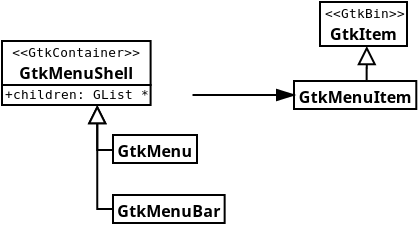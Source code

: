 <?xml version="1.0"?>
<dia:diagram xmlns:dia="http://www.lysator.liu.se/~alla/dia/">
  <dia:layer name="Background" visible="true">
    <dia:group>
      <dia:group>
        <dia:object type="UML - Class" version="0" id="O0">
          <dia:attribute name="obj_pos">
            <dia:point val="17.25,1.6"/>
          </dia:attribute>
          <dia:attribute name="obj_bb">
            <dia:rectangle val="17.2,1.55;21.978,3.85"/>
          </dia:attribute>
          <dia:attribute name="elem_corner">
            <dia:point val="17.25,1.6"/>
          </dia:attribute>
          <dia:attribute name="elem_width">
            <dia:real val="4.678"/>
          </dia:attribute>
          <dia:attribute name="elem_height">
            <dia:real val="2.2"/>
          </dia:attribute>
          <dia:attribute name="name">
            <dia:string>#GtkItem#</dia:string>
          </dia:attribute>
          <dia:attribute name="stereotype">
            <dia:string>#GtkBin#</dia:string>
          </dia:attribute>
          <dia:attribute name="abstract">
            <dia:boolean val="false"/>
          </dia:attribute>
          <dia:attribute name="suppress_attributes">
            <dia:boolean val="false"/>
          </dia:attribute>
          <dia:attribute name="suppress_operations">
            <dia:boolean val="false"/>
          </dia:attribute>
          <dia:attribute name="visible_attributes">
            <dia:boolean val="false"/>
          </dia:attribute>
          <dia:attribute name="visible_operations">
            <dia:boolean val="false"/>
          </dia:attribute>
          <dia:attribute name="attributes"/>
          <dia:attribute name="operations"/>
          <dia:attribute name="template">
            <dia:boolean val="false"/>
          </dia:attribute>
          <dia:attribute name="templates"/>
        </dia:object>
        <dia:object type="UML - Class" version="0" id="O1">
          <dia:attribute name="obj_pos">
            <dia:point val="15.95,5.55"/>
          </dia:attribute>
          <dia:attribute name="obj_bb">
            <dia:rectangle val="15.9,5.5;23.264,7"/>
          </dia:attribute>
          <dia:attribute name="elem_corner">
            <dia:point val="15.95,5.55"/>
          </dia:attribute>
          <dia:attribute name="elem_width">
            <dia:real val="7.264"/>
          </dia:attribute>
          <dia:attribute name="elem_height">
            <dia:real val="1.4"/>
          </dia:attribute>
          <dia:attribute name="name">
            <dia:string>#GtkMenuItem#</dia:string>
          </dia:attribute>
          <dia:attribute name="stereotype">
            <dia:string/>
          </dia:attribute>
          <dia:attribute name="abstract">
            <dia:boolean val="false"/>
          </dia:attribute>
          <dia:attribute name="suppress_attributes">
            <dia:boolean val="false"/>
          </dia:attribute>
          <dia:attribute name="suppress_operations">
            <dia:boolean val="false"/>
          </dia:attribute>
          <dia:attribute name="visible_attributes">
            <dia:boolean val="false"/>
          </dia:attribute>
          <dia:attribute name="visible_operations">
            <dia:boolean val="false"/>
          </dia:attribute>
          <dia:attribute name="attributes"/>
          <dia:attribute name="operations"/>
          <dia:attribute name="template">
            <dia:boolean val="false"/>
          </dia:attribute>
          <dia:attribute name="templates"/>
        </dia:object>
        <dia:object type="UML - Generalization" version="0" id="O2">
          <dia:attribute name="obj_pos">
            <dia:point val="19.589,3.8"/>
          </dia:attribute>
          <dia:attribute name="obj_bb">
            <dia:rectangle val="18.732,2.95;20.439,6.4"/>
          </dia:attribute>
          <dia:attribute name="orth_points">
            <dia:point val="19.589,3.8"/>
            <dia:point val="19.589,4.9"/>
            <dia:point val="19.582,4.9"/>
            <dia:point val="19.582,5.55"/>
          </dia:attribute>
          <dia:attribute name="orth_orient">
            <dia:enum val="1"/>
            <dia:enum val="0"/>
            <dia:enum val="1"/>
          </dia:attribute>
          <dia:attribute name="name">
            <dia:string/>
          </dia:attribute>
          <dia:attribute name="stereotype">
            <dia:string/>
          </dia:attribute>
          <dia:connections>
            <dia:connection handle="0" to="O0" connection="6"/>
            <dia:connection handle="1" to="O1" connection="1"/>
          </dia:connections>
        </dia:object>
      </dia:group>
      <dia:group>
        <dia:object type="UML - Class" version="0" id="O3">
          <dia:attribute name="obj_pos">
            <dia:point val="6.9,11.25"/>
          </dia:attribute>
          <dia:attribute name="obj_bb">
            <dia:rectangle val="6.85,11.2;13.85,12.7"/>
          </dia:attribute>
          <dia:attribute name="elem_corner">
            <dia:point val="6.9,11.25"/>
          </dia:attribute>
          <dia:attribute name="elem_width">
            <dia:real val="6.9"/>
          </dia:attribute>
          <dia:attribute name="elem_height">
            <dia:real val="1.4"/>
          </dia:attribute>
          <dia:attribute name="name">
            <dia:string>#GtkMenuBar#</dia:string>
          </dia:attribute>
          <dia:attribute name="stereotype">
            <dia:string/>
          </dia:attribute>
          <dia:attribute name="abstract">
            <dia:boolean val="false"/>
          </dia:attribute>
          <dia:attribute name="suppress_attributes">
            <dia:boolean val="false"/>
          </dia:attribute>
          <dia:attribute name="suppress_operations">
            <dia:boolean val="false"/>
          </dia:attribute>
          <dia:attribute name="visible_attributes">
            <dia:boolean val="false"/>
          </dia:attribute>
          <dia:attribute name="visible_operations">
            <dia:boolean val="false"/>
          </dia:attribute>
          <dia:attribute name="attributes"/>
          <dia:attribute name="operations"/>
          <dia:attribute name="template">
            <dia:boolean val="false"/>
          </dia:attribute>
          <dia:attribute name="templates"/>
        </dia:object>
        <dia:object type="UML - Class" version="0" id="O4">
          <dia:attribute name="obj_pos">
            <dia:point val="1.35,3.55"/>
          </dia:attribute>
          <dia:attribute name="obj_bb">
            <dia:rectangle val="1.3,3.5;10.926,6.8"/>
          </dia:attribute>
          <dia:attribute name="elem_corner">
            <dia:point val="1.35,3.55"/>
          </dia:attribute>
          <dia:attribute name="elem_width">
            <dia:real val="9.526"/>
          </dia:attribute>
          <dia:attribute name="elem_height">
            <dia:real val="3.2"/>
          </dia:attribute>
          <dia:attribute name="name">
            <dia:string>#GtkMenuShell#</dia:string>
          </dia:attribute>
          <dia:attribute name="stereotype">
            <dia:string>#GtkContainer#</dia:string>
          </dia:attribute>
          <dia:attribute name="abstract">
            <dia:boolean val="false"/>
          </dia:attribute>
          <dia:attribute name="suppress_attributes">
            <dia:boolean val="false"/>
          </dia:attribute>
          <dia:attribute name="suppress_operations">
            <dia:boolean val="false"/>
          </dia:attribute>
          <dia:attribute name="visible_attributes">
            <dia:boolean val="true"/>
          </dia:attribute>
          <dia:attribute name="visible_operations">
            <dia:boolean val="false"/>
          </dia:attribute>
          <dia:attribute name="attributes">
            <dia:composite type="umlattribute">
              <dia:attribute name="name">
                <dia:string>#children#</dia:string>
              </dia:attribute>
              <dia:attribute name="type">
                <dia:string>#GList *#</dia:string>
              </dia:attribute>
              <dia:attribute name="value">
                <dia:string/>
              </dia:attribute>
              <dia:attribute name="visibility">
                <dia:enum val="0"/>
              </dia:attribute>
              <dia:attribute name="abstract">
                <dia:boolean val="false"/>
              </dia:attribute>
              <dia:attribute name="class_scope">
                <dia:boolean val="false"/>
              </dia:attribute>
            </dia:composite>
          </dia:attribute>
          <dia:attribute name="operations"/>
          <dia:attribute name="template">
            <dia:boolean val="false"/>
          </dia:attribute>
          <dia:attribute name="templates"/>
        </dia:object>
        <dia:object type="UML - Class" version="0" id="O5">
          <dia:attribute name="obj_pos">
            <dia:point val="6.9,8.25"/>
          </dia:attribute>
          <dia:attribute name="obj_bb">
            <dia:rectangle val="6.85,8.2;12.154,9.7"/>
          </dia:attribute>
          <dia:attribute name="elem_corner">
            <dia:point val="6.9,8.25"/>
          </dia:attribute>
          <dia:attribute name="elem_width">
            <dia:real val="5.204"/>
          </dia:attribute>
          <dia:attribute name="elem_height">
            <dia:real val="1.4"/>
          </dia:attribute>
          <dia:attribute name="name">
            <dia:string>#GtkMenu#</dia:string>
          </dia:attribute>
          <dia:attribute name="stereotype">
            <dia:string/>
          </dia:attribute>
          <dia:attribute name="abstract">
            <dia:boolean val="false"/>
          </dia:attribute>
          <dia:attribute name="suppress_attributes">
            <dia:boolean val="false"/>
          </dia:attribute>
          <dia:attribute name="suppress_operations">
            <dia:boolean val="false"/>
          </dia:attribute>
          <dia:attribute name="visible_attributes">
            <dia:boolean val="false"/>
          </dia:attribute>
          <dia:attribute name="visible_operations">
            <dia:boolean val="false"/>
          </dia:attribute>
          <dia:attribute name="attributes"/>
          <dia:attribute name="operations"/>
          <dia:attribute name="template">
            <dia:boolean val="false"/>
          </dia:attribute>
          <dia:attribute name="templates"/>
        </dia:object>
        <dia:object type="UML - Generalization" version="0" id="O6">
          <dia:attribute name="obj_pos">
            <dia:point val="6.113,6.75"/>
          </dia:attribute>
          <dia:attribute name="obj_bb">
            <dia:rectangle val="5.263,5.9;7.75,9.85"/>
          </dia:attribute>
          <dia:attribute name="orth_points">
            <dia:point val="6.113,6.75"/>
            <dia:point val="6.113,9"/>
            <dia:point val="6.9,9"/>
            <dia:point val="6.9,8.95"/>
          </dia:attribute>
          <dia:attribute name="orth_orient">
            <dia:enum val="1"/>
            <dia:enum val="0"/>
            <dia:enum val="1"/>
          </dia:attribute>
          <dia:attribute name="name">
            <dia:string/>
          </dia:attribute>
          <dia:attribute name="stereotype">
            <dia:string/>
          </dia:attribute>
          <dia:connections>
            <dia:connection handle="0" to="O4" connection="6"/>
            <dia:connection handle="1" to="O5" connection="3"/>
          </dia:connections>
        </dia:object>
        <dia:object type="UML - Generalization" version="0" id="O7">
          <dia:attribute name="obj_pos">
            <dia:point val="6.113,6.75"/>
          </dia:attribute>
          <dia:attribute name="obj_bb">
            <dia:rectangle val="5.263,5.9;7.75,12.8"/>
          </dia:attribute>
          <dia:attribute name="orth_points">
            <dia:point val="6.113,6.75"/>
            <dia:point val="6.113,11.95"/>
            <dia:point val="6.9,11.95"/>
            <dia:point val="6.9,11.95"/>
          </dia:attribute>
          <dia:attribute name="orth_orient">
            <dia:enum val="1"/>
            <dia:enum val="0"/>
            <dia:enum val="1"/>
          </dia:attribute>
          <dia:attribute name="name">
            <dia:string/>
          </dia:attribute>
          <dia:attribute name="stereotype">
            <dia:string/>
          </dia:attribute>
          <dia:connections>
            <dia:connection handle="0" to="O4" connection="6"/>
            <dia:connection handle="1" to="O3" connection="3"/>
          </dia:connections>
        </dia:object>
      </dia:group>
      <dia:object type="UML - Message" version="0" id="O8">
        <dia:attribute name="obj_pos">
          <dia:point val="10.876,6.25"/>
        </dia:attribute>
        <dia:attribute name="obj_bb">
          <dia:rectangle val="10.026,4.748;16.8,7.248"/>
        </dia:attribute>
        <dia:attribute name="conn_endpoints">
          <dia:point val="10.876,6.25"/>
          <dia:point val="15.95,6.25"/>
        </dia:attribute>
        <dia:attribute name="text">
          <dia:string/>
        </dia:attribute>
        <dia:attribute name="text_pos">
          <dia:point val="13.413,6.25"/>
        </dia:attribute>
        <dia:attribute name="type">
          <dia:int val="14353011"/>
        </dia:attribute>
      </dia:object>
    </dia:group>
  </dia:layer>
</dia:diagram>
